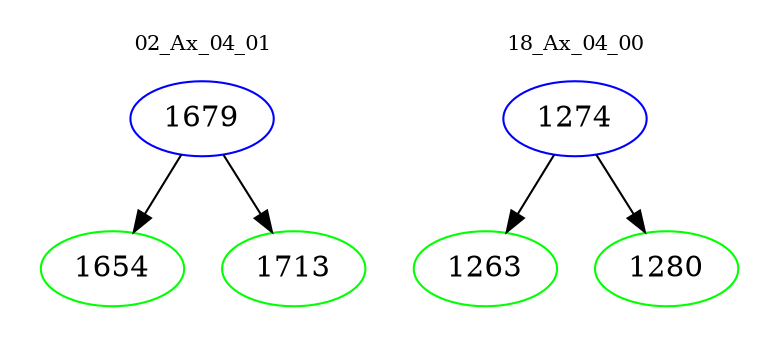digraph{
subgraph cluster_0 {
color = white
label = "02_Ax_04_01";
fontsize=10;
T0_1679 [label="1679", color="blue"]
T0_1679 -> T0_1654 [color="black"]
T0_1654 [label="1654", color="green"]
T0_1679 -> T0_1713 [color="black"]
T0_1713 [label="1713", color="green"]
}
subgraph cluster_1 {
color = white
label = "18_Ax_04_00";
fontsize=10;
T1_1274 [label="1274", color="blue"]
T1_1274 -> T1_1263 [color="black"]
T1_1263 [label="1263", color="green"]
T1_1274 -> T1_1280 [color="black"]
T1_1280 [label="1280", color="green"]
}
}
